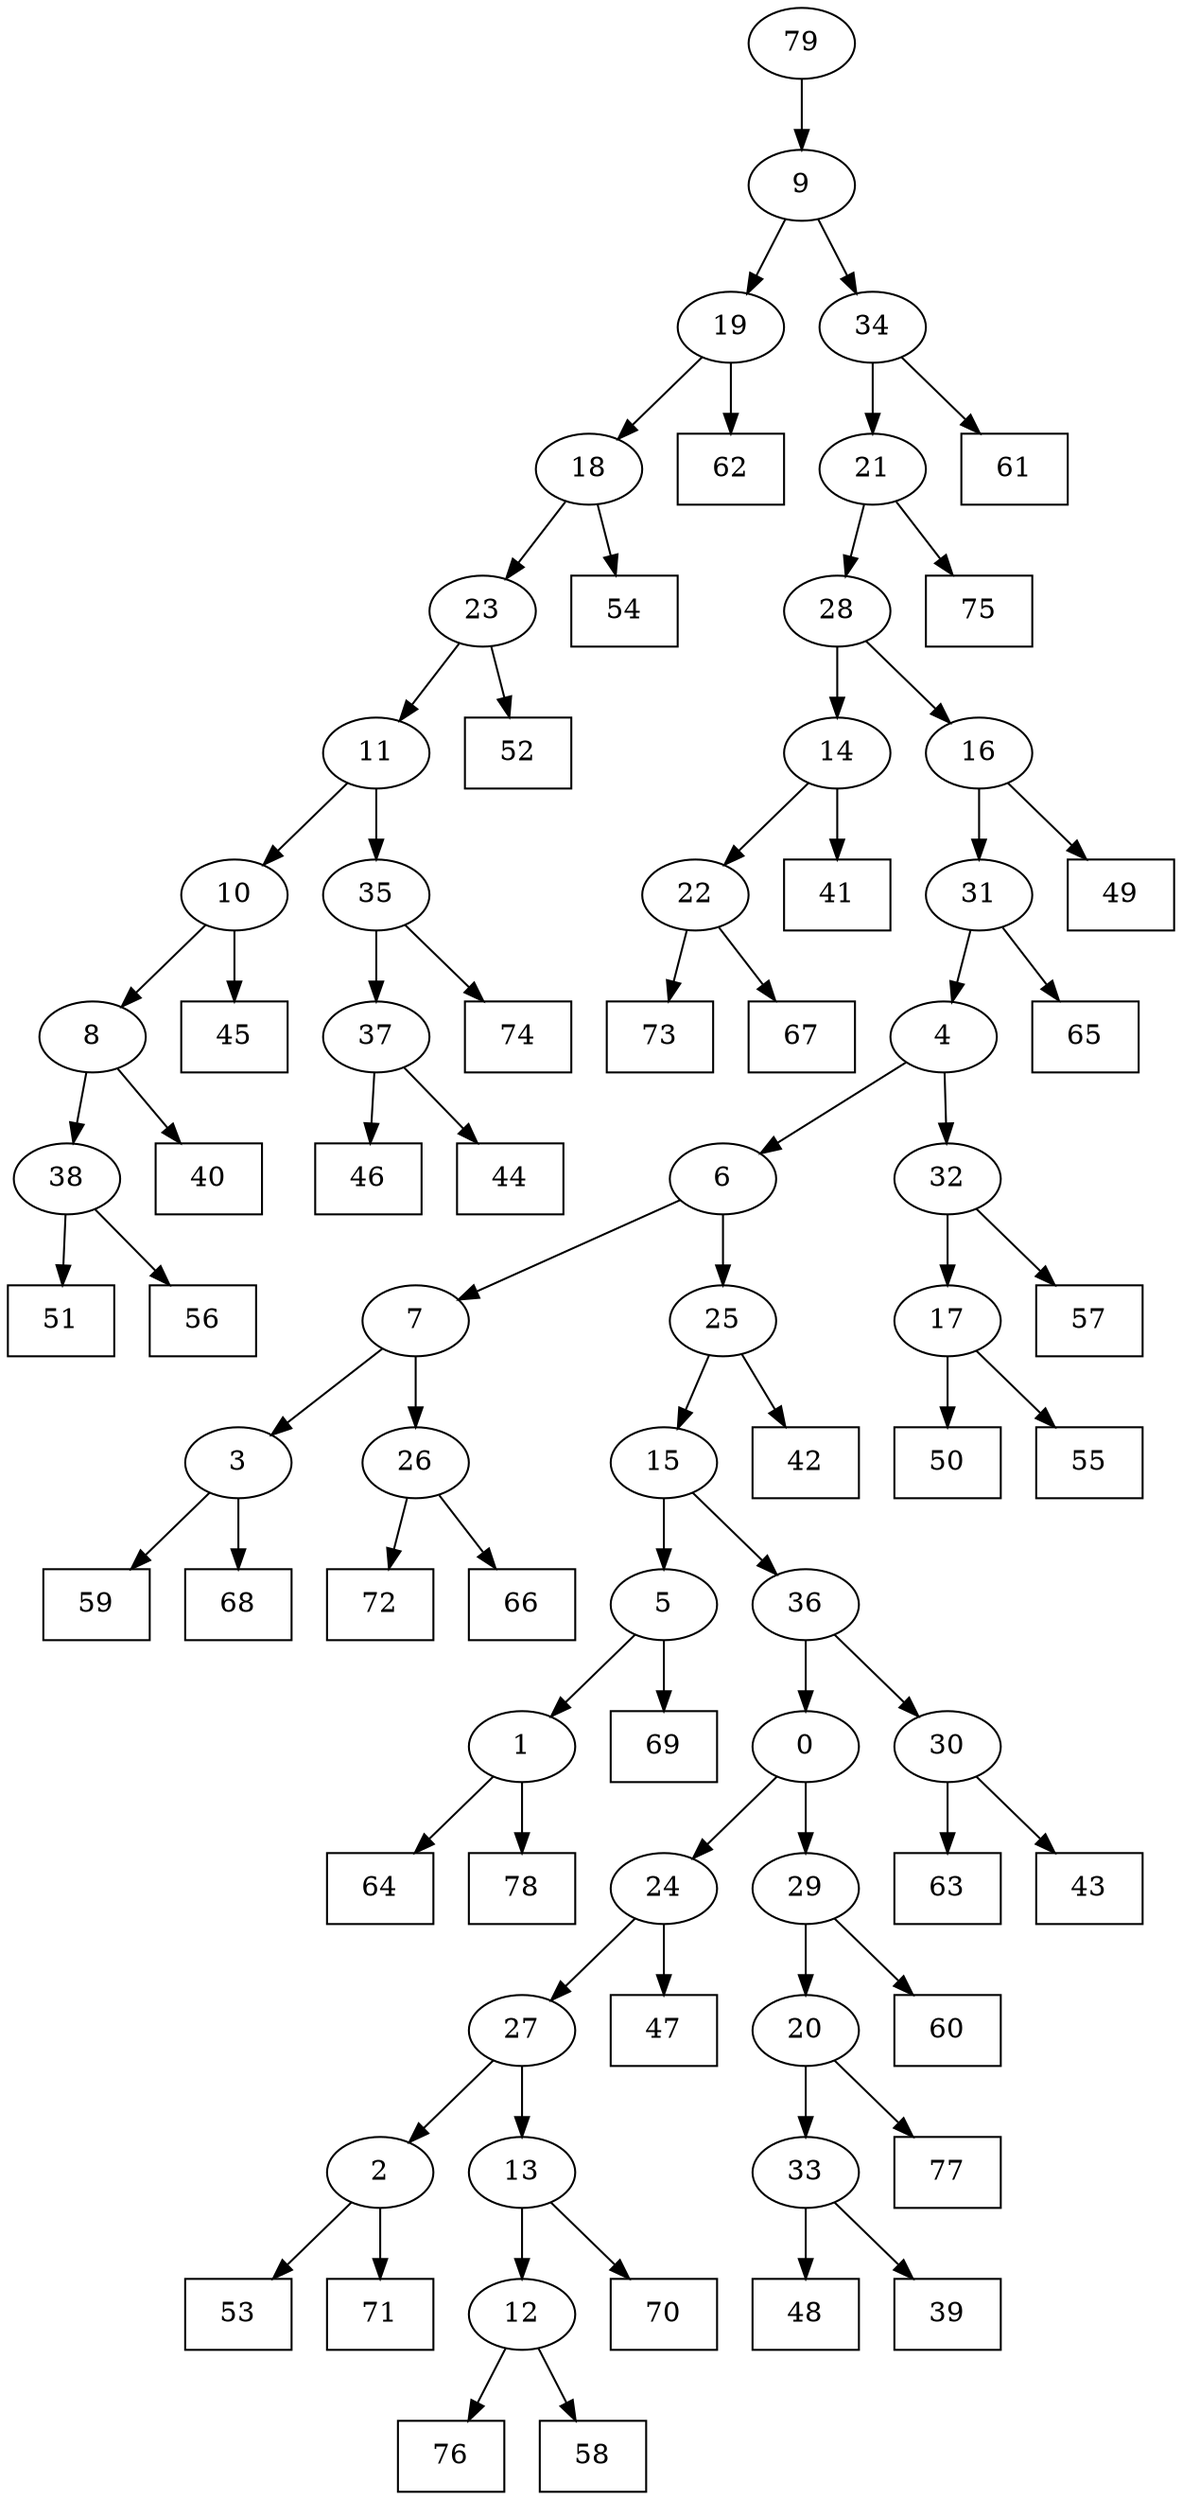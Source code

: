 digraph G {
0[label="0"];
1[label="1"];
2[label="2"];
3[label="3"];
4[label="4"];
5[label="5"];
6[label="6"];
7[label="7"];
8[label="8"];
9[label="9"];
10[label="10"];
11[label="11"];
12[label="12"];
13[label="13"];
14[label="14"];
15[label="15"];
16[label="16"];
17[label="17"];
18[label="18"];
19[label="19"];
20[label="20"];
21[label="21"];
22[label="22"];
23[label="23"];
24[label="24"];
25[label="25"];
26[label="26"];
27[label="27"];
28[label="28"];
29[label="29"];
30[label="30"];
31[label="31"];
32[label="32"];
33[label="33"];
34[label="34"];
35[label="35"];
36[label="36"];
37[label="37"];
38[label="38"];
39[shape=box,label="77"];
40[shape=box,label="63"];
41[shape=box,label="73"];
42[shape=box,label="47"];
43[shape=box,label="50"];
44[shape=box,label="43"];
45[shape=box,label="54"];
46[shape=box,label="41"];
47[shape=box,label="51"];
48[shape=box,label="61"];
49[shape=box,label="46"];
50[shape=box,label="53"];
51[shape=box,label="48"];
52[shape=box,label="67"];
53[shape=box,label="49"];
54[shape=box,label="57"];
55[shape=box,label="76"];
56[shape=box,label="58"];
57[shape=box,label="55"];
58[shape=box,label="65"];
59[shape=box,label="72"];
60[shape=box,label="75"];
61[shape=box,label="60"];
62[shape=box,label="42"];
63[shape=box,label="70"];
64[shape=box,label="59"];
65[shape=box,label="64"];
66[shape=box,label="62"];
67[shape=box,label="78"];
68[shape=box,label="66"];
69[shape=box,label="71"];
70[shape=box,label="69"];
71[shape=box,label="74"];
72[shape=box,label="68"];
73[shape=box,label="40"];
74[shape=box,label="45"];
75[shape=box,label="44"];
76[shape=box,label="39"];
77[shape=box,label="52"];
78[shape=box,label="56"];
79[label="79"];
33->51 ;
29->61 ;
31->58 ;
23->77 ;
13->63 ;
30->44 ;
35->71 ;
21->28 ;
1->67 ;
19->66 ;
33->76 ;
5->1 ;
25->62 ;
16->53 ;
8->73 ;
36->0 ;
30->40 ;
79->9 ;
9->19 ;
37->49 ;
10->8 ;
23->11 ;
11->35 ;
34->48 ;
1->65 ;
26->59 ;
3->64 ;
14->46 ;
34->21 ;
21->60 ;
18->23 ;
38->78 ;
20->39 ;
2->50 ;
35->37 ;
28->14 ;
18->45 ;
29->20 ;
20->33 ;
24->42 ;
12->56 ;
0->29 ;
38->47 ;
25->15 ;
17->57 ;
26->68 ;
4->32 ;
7->26 ;
15->36 ;
36->30 ;
8->38 ;
6->7 ;
7->3 ;
5->70 ;
27->13 ;
32->54 ;
17->43 ;
19->18 ;
10->74 ;
15->5 ;
22->41 ;
11->10 ;
0->24 ;
24->27 ;
32->17 ;
4->6 ;
6->25 ;
28->16 ;
13->12 ;
12->55 ;
3->72 ;
14->22 ;
22->52 ;
9->34 ;
27->2 ;
2->69 ;
37->75 ;
16->31 ;
31->4 ;
}
